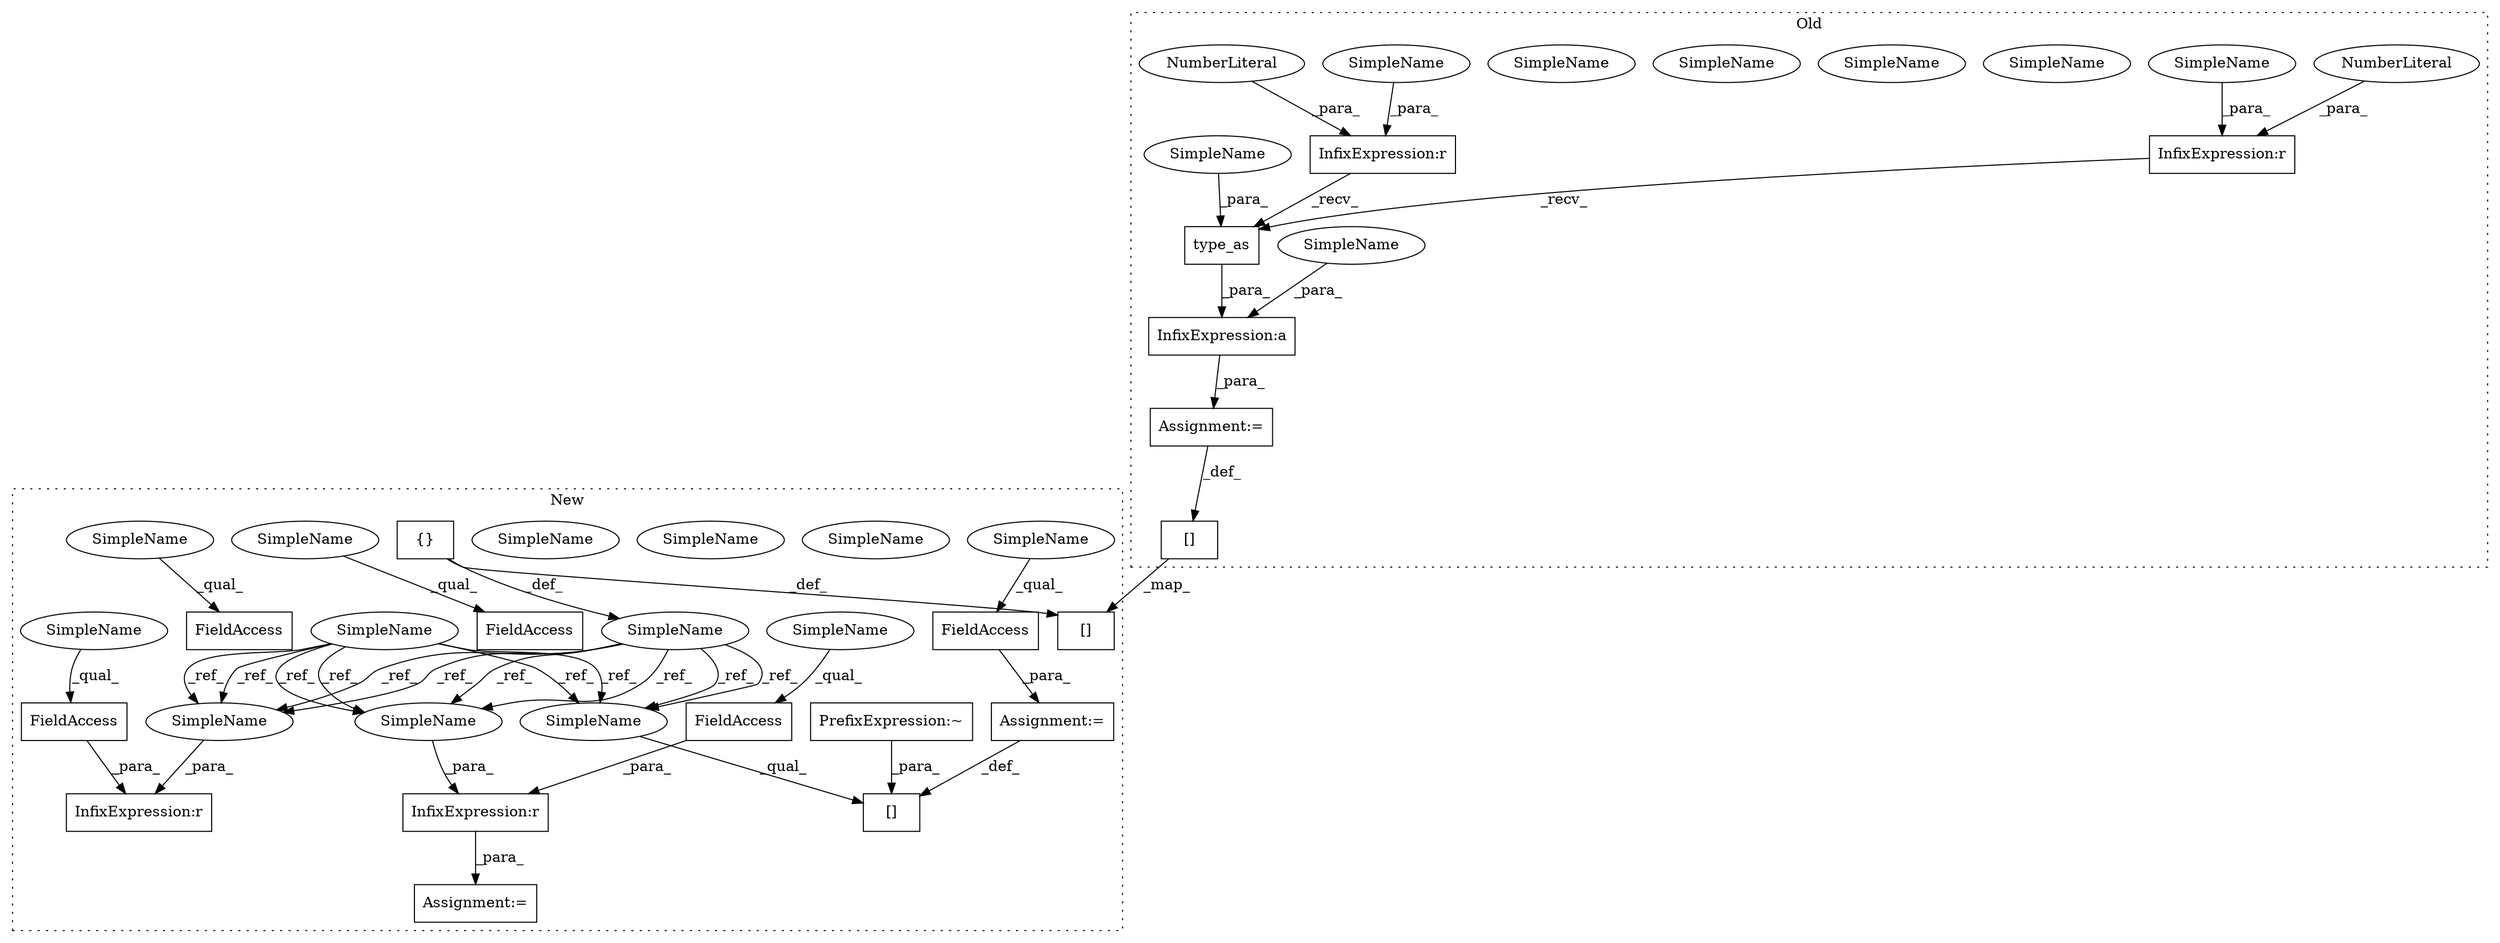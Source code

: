 digraph G {
subgraph cluster0 {
1 [label="type_as" a="32" s="24520,24530" l="8,1" shape="box"];
5 [label="[]" a="2" s="24544,24589" l="15,2" shape="box"];
6 [label="InfixExpression:a" a="27" s="24506" l="3" shape="box"];
10 [label="InfixExpression:r" a="27" s="24470" l="3" shape="box"];
11 [label="NumberLiteral" a="34" s="24473" l="1" shape="ellipse"];
13 [label="InfixExpression:r" a="27" s="24352" l="3" shape="box"];
14 [label="NumberLiteral" a="34" s="24355" l="1" shape="ellipse"];
21 [label="Assignment:=" a="7" s="24502" l="1" shape="box"];
35 [label="SimpleName" a="42" s="24528" l="2" shape="ellipse"];
36 [label="SimpleName" a="42" s="24468" l="2" shape="ellipse"];
37 [label="SimpleName" a="42" s="24504" l="2" shape="ellipse"];
38 [label="SimpleName" a="42" s="24350" l="2" shape="ellipse"];
39 [label="SimpleName" a="42" s="24468" l="2" shape="ellipse"];
40 [label="SimpleName" a="42" s="24350" l="2" shape="ellipse"];
41 [label="SimpleName" a="42" s="24504" l="2" shape="ellipse"];
42 [label="SimpleName" a="42" s="24528" l="2" shape="ellipse"];
label = "Old";
style="dotted";
}
subgraph cluster1 {
2 [label="{}" a="4" s="21436,21447" l="1,1" shape="box"];
3 [label="Assignment:=" a="7" s="25039" l="1" shape="box"];
4 [label="[]" a="2" s="25099,25144" l="15,2" shape="box"];
7 [label="SimpleName" a="42" s="21406" l="2" shape="ellipse"];
8 [label="[]" a="2" s="24987,25001" l="3,1" shape="box"];
9 [label="SimpleName" a="42" s="21507" l="2" shape="ellipse"];
12 [label="InfixExpression:r" a="27" s="25057" l="4" shape="box"];
15 [label="InfixExpression:r" a="27" s="24686" l="4" shape="box"];
16 [label="FieldAccess" a="22" s="24690" l="12" shape="box"];
17 [label="FieldAccess" a="22" s="21449" l="12" shape="box"];
18 [label="FieldAccess" a="22" s="25003" l="12" shape="box"];
19 [label="FieldAccess" a="22" s="24809" l="12" shape="box"];
20 [label="FieldAccess" a="22" s="25061" l="12" shape="box"];
22 [label="Assignment:=" a="7" s="25002" l="1" shape="box"];
23 [label="PrefixExpression:~" a="38" s="24990" l="1" shape="box"];
24 [label="SimpleName" a="42" s="24684" l="2" shape="ellipse"];
25 [label="SimpleName" a="42" s="25055" l="2" shape="ellipse"];
26 [label="SimpleName" a="42" s="24987" l="2" shape="ellipse"];
27 [label="SimpleName" a="42" s="25003" l="4" shape="ellipse"];
28 [label="SimpleName" a="42" s="24809" l="4" shape="ellipse"];
29 [label="SimpleName" a="42" s="24690" l="4" shape="ellipse"];
30 [label="SimpleName" a="42" s="21449" l="4" shape="ellipse"];
31 [label="SimpleName" a="42" s="25061" l="4" shape="ellipse"];
32 [label="SimpleName" a="42" s="24987" l="2" shape="ellipse"];
33 [label="SimpleName" a="42" s="25055" l="2" shape="ellipse"];
34 [label="SimpleName" a="42" s="24684" l="2" shape="ellipse"];
label = "New";
style="dotted";
}
1 -> 6 [label="_para_"];
2 -> 4 [label="_def_"];
2 -> 7 [label="_def_"];
5 -> 4 [label="_map_"];
6 -> 21 [label="_para_"];
7 -> 34 [label="_ref_"];
7 -> 33 [label="_ref_"];
7 -> 33 [label="_ref_"];
7 -> 32 [label="_ref_"];
7 -> 32 [label="_ref_"];
7 -> 34 [label="_ref_"];
9 -> 32 [label="_ref_"];
9 -> 32 [label="_ref_"];
9 -> 33 [label="_ref_"];
9 -> 34 [label="_ref_"];
9 -> 33 [label="_ref_"];
9 -> 34 [label="_ref_"];
10 -> 1 [label="_recv_"];
11 -> 10 [label="_para_"];
12 -> 3 [label="_para_"];
13 -> 1 [label="_recv_"];
14 -> 13 [label="_para_"];
16 -> 15 [label="_para_"];
18 -> 22 [label="_para_"];
20 -> 12 [label="_para_"];
21 -> 5 [label="_def_"];
22 -> 8 [label="_def_"];
23 -> 8 [label="_para_"];
27 -> 18 [label="_qual_"];
28 -> 19 [label="_qual_"];
29 -> 16 [label="_qual_"];
30 -> 17 [label="_qual_"];
31 -> 20 [label="_qual_"];
32 -> 8 [label="_qual_"];
33 -> 12 [label="_para_"];
34 -> 15 [label="_para_"];
39 -> 10 [label="_para_"];
40 -> 13 [label="_para_"];
41 -> 6 [label="_para_"];
42 -> 1 [label="_para_"];
}